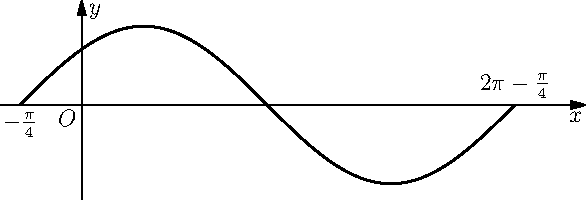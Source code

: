 size(0,100);
import graph;
real f(real x){return sin(x+pi/4);}
draw(graph(f,-pi/4,2pi-pi/4),linewidth(1));
label("$2\pi-\frac{\pi}{4}$",2pi-pi/4,N);
label("$-\frac{\pi}{4}$",-pi/4,S);
label("$O$",(0,0),SW);
xlimits(-1,2pi);
ylimits(-1.2,1.2);

xaxis("$x$",Arrow());
yaxis(Label("$y$",align=E),Arrow());
